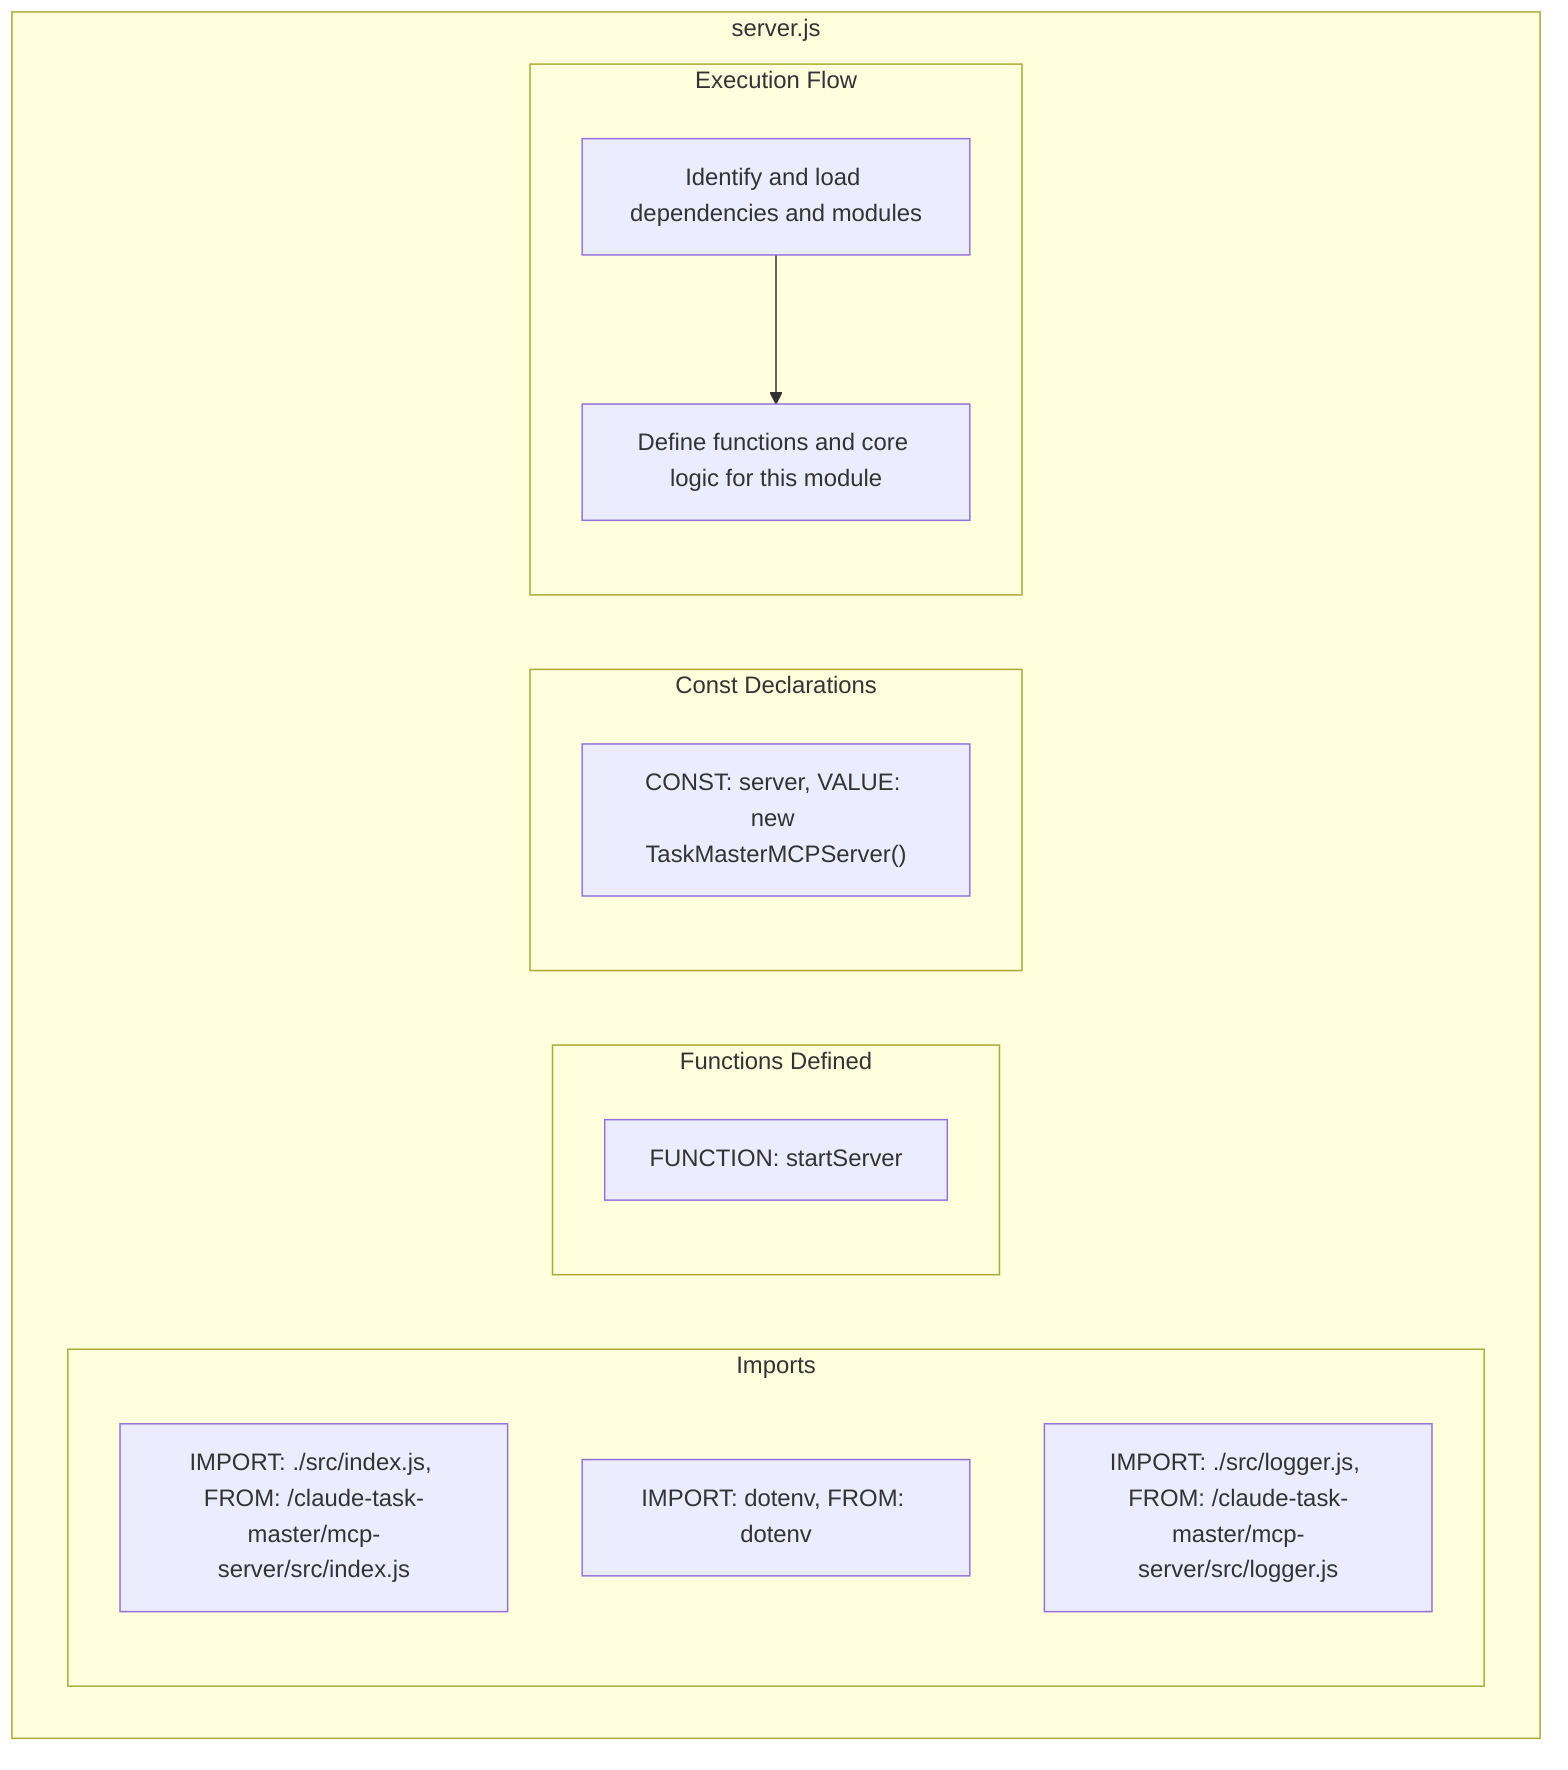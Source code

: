 flowchart TB
    subgraph Imports["Imports"]
        I1["IMPORT: ./src/index.js, FROM: /claude-task-master/mcp-server/src/index.js"]
        I2["IMPORT: dotenv, FROM: dotenv"]
        I3["IMPORT: ./src/logger.js, FROM: /claude-task-master/mcp-server/src/logger.js"]
    end
    subgraph FunctionsDefined["Functions Defined"]
        FU1["FUNCTION: startServer"]
    end
    subgraph Constants["Const Declarations"]
        C1["CONST: server, VALUE: new TaskMasterMCPServer()"]
    end
    subgraph ExecutionFlow["Execution Flow"]
        FL1["Identify and load dependencies and modules"]
        FL2["Define functions and core logic for this module"]
    end
    subgraph FileName["server.js"]
        Imports
        FunctionsDefined
        Constants
        ExecutionFlow
    end
    FL1 --> FL2